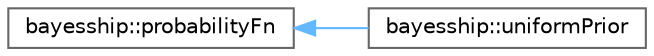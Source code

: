 digraph "Graphical Class Hierarchy"
{
 // LATEX_PDF_SIZE
  bgcolor="transparent";
  edge [fontname=Helvetica,fontsize=10,labelfontname=Helvetica,labelfontsize=10];
  node [fontname=Helvetica,fontsize=10,shape=box,height=0.2,width=0.4];
  rankdir="LR";
  Node0 [label="bayesship::probabilityFn",height=0.2,width=0.4,color="grey40", fillcolor="white", style="filled",URL="$classbayesship_1_1probabilityFn.html",tooltip=" "];
  Node0 -> Node1 [dir="back",color="steelblue1",style="solid"];
  Node1 [label="bayesship::uniformPrior",height=0.2,width=0.4,color="grey40", fillcolor="white", style="filled",URL="$classbayesship_1_1uniformPrior.html",tooltip=" "];
}
